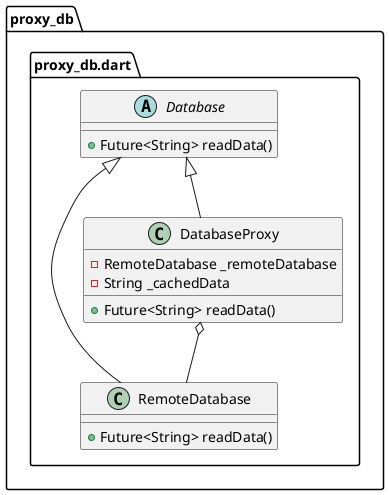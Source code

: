@startuml
set namespaceSeparator ::

abstract class "proxy_db::proxy_db.dart::Database" {
  +Future<String> readData()
}

class "proxy_db::proxy_db.dart::RemoteDatabase" {
  +Future<String> readData()
}

"proxy_db::proxy_db.dart::Database" <|-- "proxy_db::proxy_db.dart::RemoteDatabase"

class "proxy_db::proxy_db.dart::DatabaseProxy" {
  -RemoteDatabase _remoteDatabase
  -String _cachedData
  +Future<String> readData()
}

"proxy_db::proxy_db.dart::DatabaseProxy" o-- "proxy_db::proxy_db.dart::RemoteDatabase"
"proxy_db::proxy_db.dart::Database" <|-- "proxy_db::proxy_db.dart::DatabaseProxy"


@enduml